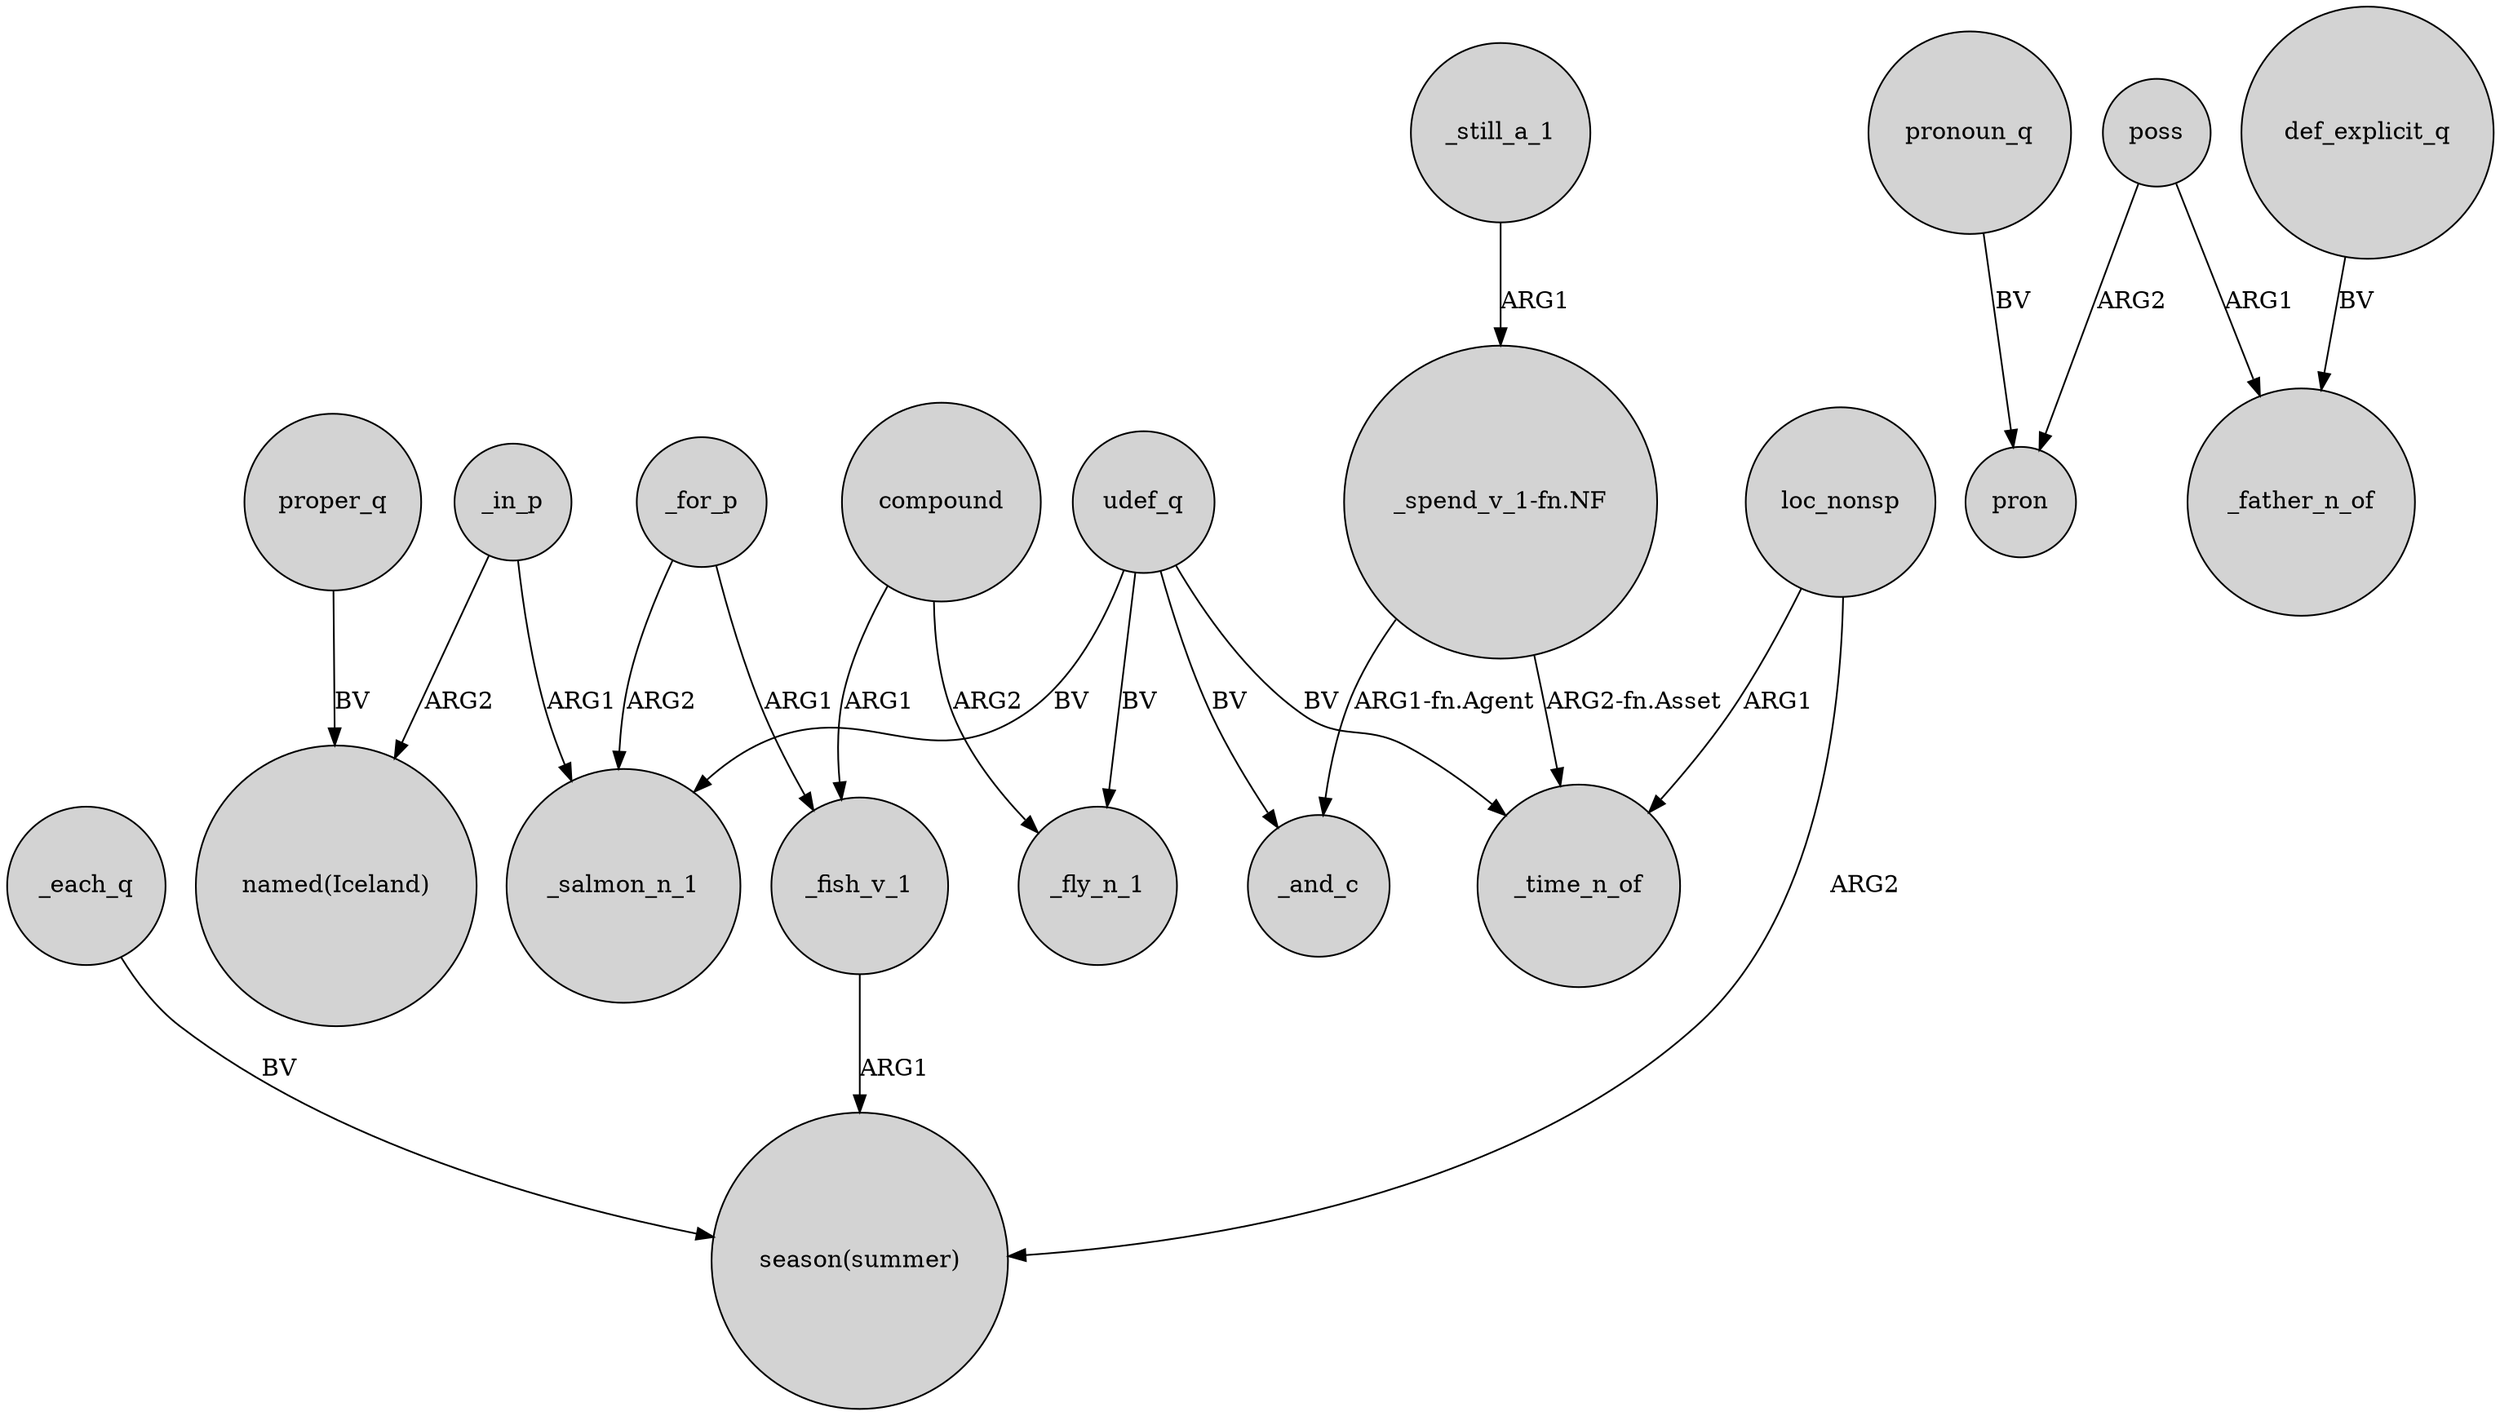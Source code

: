 digraph {
	node [shape=circle style=filled]
	_each_q -> "season(summer)" [label=BV]
	_in_p -> _salmon_n_1 [label=ARG1]
	_for_p -> _salmon_n_1 [label=ARG2]
	poss -> pron [label=ARG2]
	"_spend_v_1-fn.NF" -> _time_n_of [label="ARG2-fn.Asset"]
	compound -> _fish_v_1 [label=ARG1]
	loc_nonsp -> _time_n_of [label=ARG1]
	def_explicit_q -> _father_n_of [label=BV]
	proper_q -> "named(Iceland)" [label=BV]
	pronoun_q -> pron [label=BV]
	poss -> _father_n_of [label=ARG1]
	"_spend_v_1-fn.NF" -> _and_c [label="ARG1-fn.Agent"]
	udef_q -> _time_n_of [label=BV]
	udef_q -> _salmon_n_1 [label=BV]
	loc_nonsp -> "season(summer)" [label=ARG2]
	_in_p -> "named(Iceland)" [label=ARG2]
	_still_a_1 -> "_spend_v_1-fn.NF" [label=ARG1]
	_fish_v_1 -> "season(summer)" [label=ARG1]
	_for_p -> _fish_v_1 [label=ARG1]
	udef_q -> _and_c [label=BV]
	compound -> _fly_n_1 [label=ARG2]
	udef_q -> _fly_n_1 [label=BV]
}
